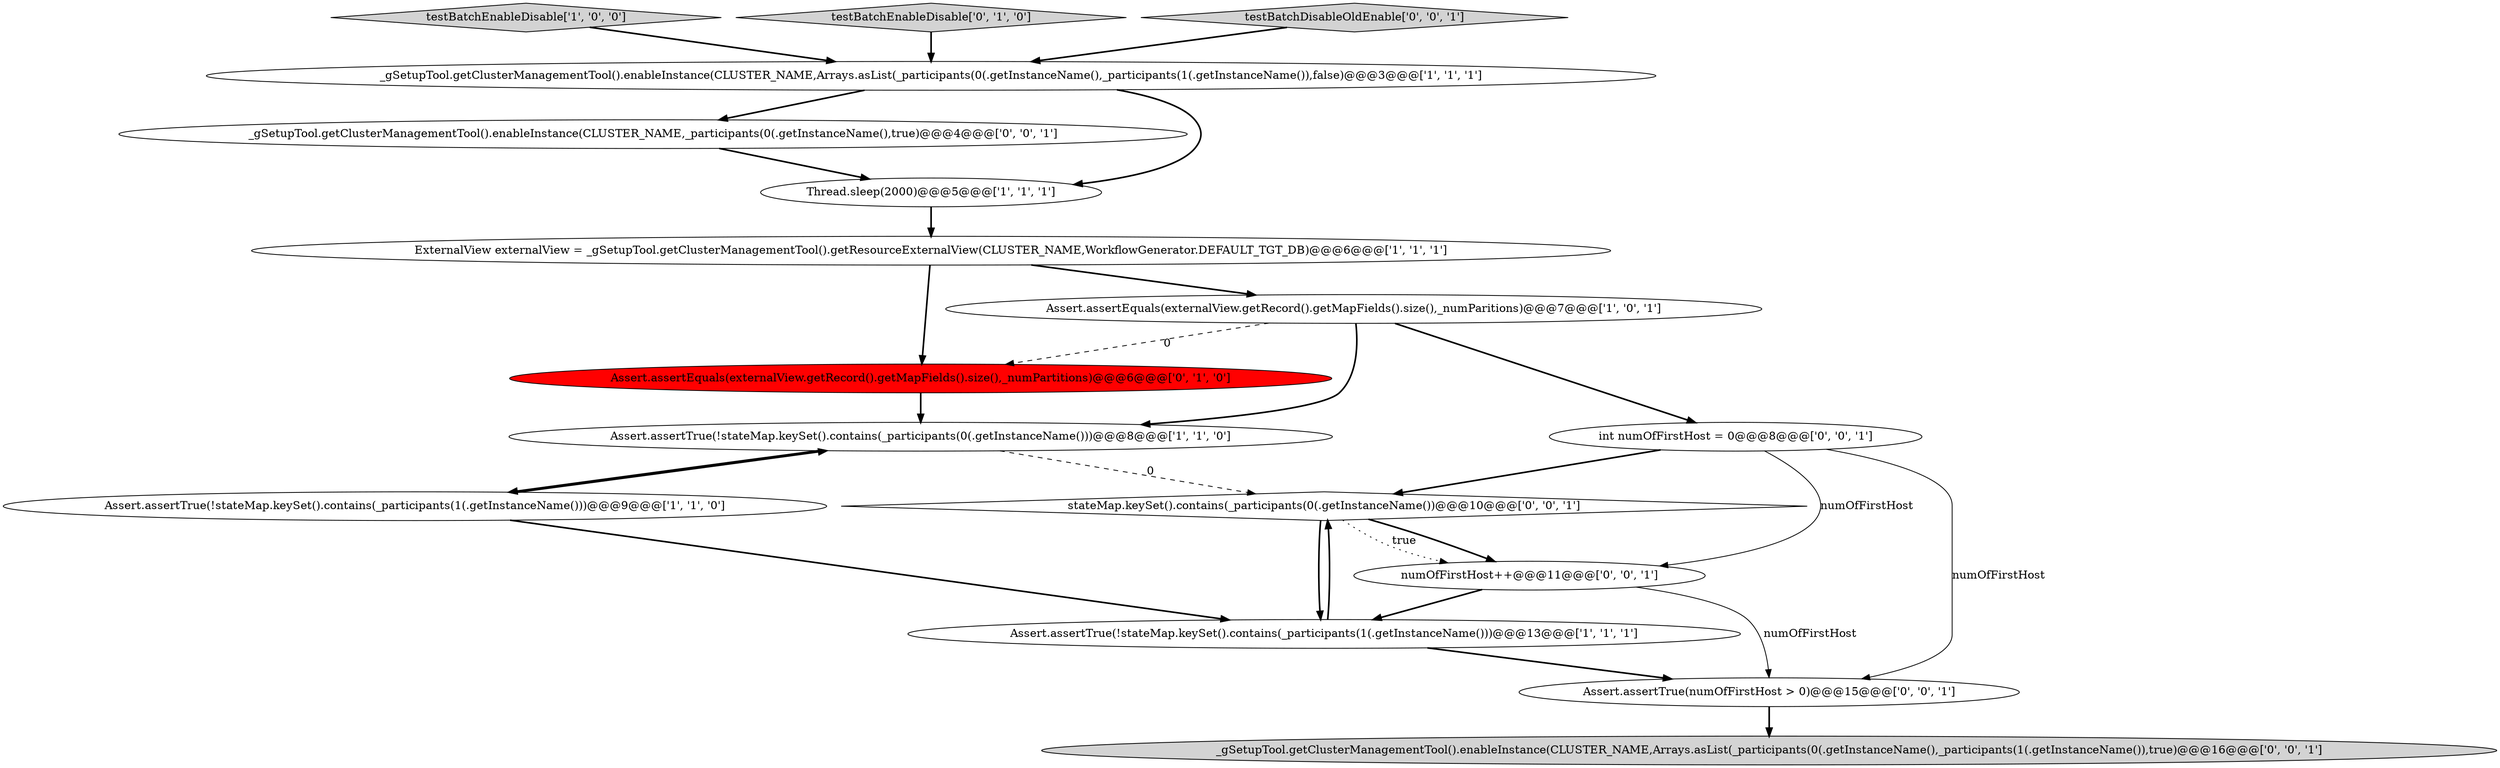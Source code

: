 digraph {
2 [style = filled, label = "testBatchEnableDisable['1', '0', '0']", fillcolor = lightgray, shape = diamond image = "AAA0AAABBB1BBB"];
0 [style = filled, label = "_gSetupTool.getClusterManagementTool().enableInstance(CLUSTER_NAME,Arrays.asList(_participants(0(.getInstanceName(),_participants(1(.getInstanceName()),false)@@@3@@@['1', '1', '1']", fillcolor = white, shape = ellipse image = "AAA0AAABBB1BBB"];
11 [style = filled, label = "int numOfFirstHost = 0@@@8@@@['0', '0', '1']", fillcolor = white, shape = ellipse image = "AAA0AAABBB3BBB"];
5 [style = filled, label = "Assert.assertEquals(externalView.getRecord().getMapFields().size(),_numParitions)@@@7@@@['1', '0', '1']", fillcolor = white, shape = ellipse image = "AAA0AAABBB1BBB"];
14 [style = filled, label = "stateMap.keySet().contains(_participants(0(.getInstanceName())@@@10@@@['0', '0', '1']", fillcolor = white, shape = diamond image = "AAA0AAABBB3BBB"];
16 [style = filled, label = "numOfFirstHost++@@@11@@@['0', '0', '1']", fillcolor = white, shape = ellipse image = "AAA0AAABBB3BBB"];
10 [style = filled, label = "_gSetupTool.getClusterManagementTool().enableInstance(CLUSTER_NAME,Arrays.asList(_participants(0(.getInstanceName(),_participants(1(.getInstanceName()),true)@@@16@@@['0', '0', '1']", fillcolor = lightgray, shape = ellipse image = "AAA0AAABBB3BBB"];
1 [style = filled, label = "Assert.assertTrue(!stateMap.keySet().contains(_participants(0(.getInstanceName()))@@@8@@@['1', '1', '0']", fillcolor = white, shape = ellipse image = "AAA0AAABBB1BBB"];
6 [style = filled, label = "Assert.assertTrue(!stateMap.keySet().contains(_participants(1(.getInstanceName()))@@@13@@@['1', '1', '1']", fillcolor = white, shape = ellipse image = "AAA0AAABBB1BBB"];
12 [style = filled, label = "_gSetupTool.getClusterManagementTool().enableInstance(CLUSTER_NAME,_participants(0(.getInstanceName(),true)@@@4@@@['0', '0', '1']", fillcolor = white, shape = ellipse image = "AAA0AAABBB3BBB"];
8 [style = filled, label = "testBatchEnableDisable['0', '1', '0']", fillcolor = lightgray, shape = diamond image = "AAA0AAABBB2BBB"];
7 [style = filled, label = "Thread.sleep(2000)@@@5@@@['1', '1', '1']", fillcolor = white, shape = ellipse image = "AAA0AAABBB1BBB"];
13 [style = filled, label = "testBatchDisableOldEnable['0', '0', '1']", fillcolor = lightgray, shape = diamond image = "AAA0AAABBB3BBB"];
9 [style = filled, label = "Assert.assertEquals(externalView.getRecord().getMapFields().size(),_numPartitions)@@@6@@@['0', '1', '0']", fillcolor = red, shape = ellipse image = "AAA1AAABBB2BBB"];
3 [style = filled, label = "ExternalView externalView = _gSetupTool.getClusterManagementTool().getResourceExternalView(CLUSTER_NAME,WorkflowGenerator.DEFAULT_TGT_DB)@@@6@@@['1', '1', '1']", fillcolor = white, shape = ellipse image = "AAA0AAABBB1BBB"];
4 [style = filled, label = "Assert.assertTrue(!stateMap.keySet().contains(_participants(1(.getInstanceName()))@@@9@@@['1', '1', '0']", fillcolor = white, shape = ellipse image = "AAA0AAABBB1BBB"];
15 [style = filled, label = "Assert.assertTrue(numOfFirstHost > 0)@@@15@@@['0', '0', '1']", fillcolor = white, shape = ellipse image = "AAA0AAABBB3BBB"];
14->16 [style = bold, label=""];
1->4 [style = bold, label=""];
15->10 [style = bold, label=""];
1->14 [style = dashed, label="0"];
11->14 [style = bold, label=""];
4->6 [style = bold, label=""];
16->6 [style = bold, label=""];
0->12 [style = bold, label=""];
11->16 [style = solid, label="numOfFirstHost"];
5->9 [style = dashed, label="0"];
16->15 [style = solid, label="numOfFirstHost"];
12->7 [style = bold, label=""];
7->3 [style = bold, label=""];
6->15 [style = bold, label=""];
0->7 [style = bold, label=""];
8->0 [style = bold, label=""];
3->9 [style = bold, label=""];
6->14 [style = bold, label=""];
14->16 [style = dotted, label="true"];
5->1 [style = bold, label=""];
11->15 [style = solid, label="numOfFirstHost"];
3->5 [style = bold, label=""];
2->0 [style = bold, label=""];
4->1 [style = bold, label=""];
5->11 [style = bold, label=""];
9->1 [style = bold, label=""];
14->6 [style = bold, label=""];
13->0 [style = bold, label=""];
}
